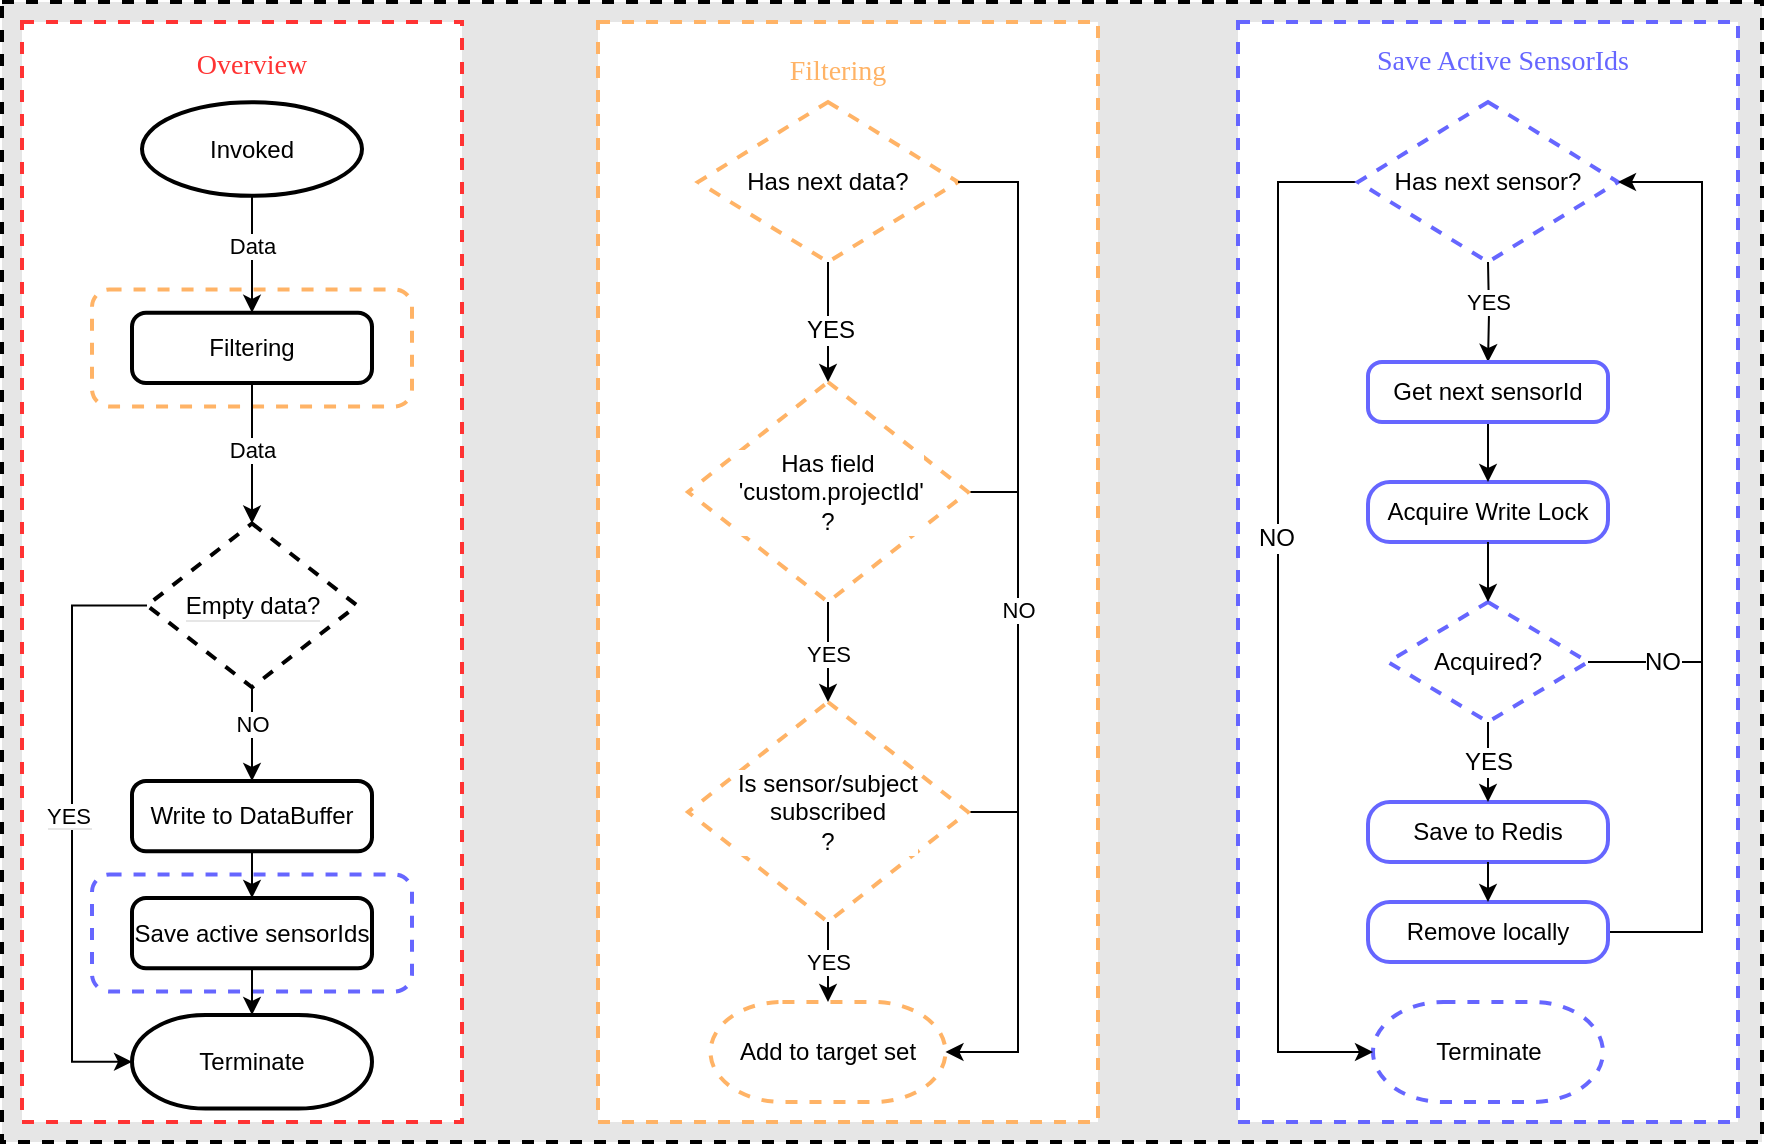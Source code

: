 <mxfile version="21.2.1" type="github">
  <diagram id="m2yf274t8tq8ouvesx9-" name="Page-1">
    <mxGraphModel dx="127" dy="1785" grid="1" gridSize="10" guides="1" tooltips="1" connect="1" arrows="1" fold="1" page="1" pageScale="1" pageWidth="827" pageHeight="1169" math="0" shadow="0">
      <root>
        <mxCell id="0" />
        <mxCell id="1" parent="0" />
        <mxCell id="IxIUvnr7p5IT17e-EOZR-23" value="" style="group" parent="1" vertex="1" connectable="0">
          <mxGeometry x="940" y="-140" width="880" height="570" as="geometry" />
        </mxCell>
        <mxCell id="zfzZaOAXR4KBhkY2sdG--199" value="" style="rounded=0;whiteSpace=wrap;html=1;dashed=1;labelBackgroundColor=#FFFFFF;strokeColor=#000000;strokeWidth=2;fontFamily=Helvetica;fontSize=12;fontColor=#6666FF;fillColor=#E6E6E6;gradientColor=none;" parent="IxIUvnr7p5IT17e-EOZR-23" vertex="1">
          <mxGeometry width="880" height="570" as="geometry" />
        </mxCell>
        <mxCell id="IxIUvnr7p5IT17e-EOZR-22" value="" style="group" parent="IxIUvnr7p5IT17e-EOZR-23" vertex="1" connectable="0">
          <mxGeometry x="10" y="10" width="858" height="550" as="geometry" />
        </mxCell>
        <mxCell id="zfzZaOAXR4KBhkY2sdG--196" value="" style="group" parent="IxIUvnr7p5IT17e-EOZR-22" vertex="1" connectable="0">
          <mxGeometry x="608" width="250" height="550" as="geometry" />
        </mxCell>
        <mxCell id="zfzZaOAXR4KBhkY2sdG--72" value="" style="rounded=0;whiteSpace=wrap;html=1;dashed=1;labelBackgroundColor=#E6E6E6;strokeColor=#6666FF;strokeWidth=2;fillColor=#FFFFFF;gradientColor=none;align=center;container=0;" parent="zfzZaOAXR4KBhkY2sdG--196" vertex="1">
          <mxGeometry width="250" height="550" as="geometry" />
        </mxCell>
        <mxCell id="zfzZaOAXR4KBhkY2sdG--116" value="Acquire Write Lock" style="rounded=1;whiteSpace=wrap;html=1;absoluteArcSize=1;arcSize=22;strokeWidth=2;strokeColor=#6666FF;align=center;container=0;" parent="zfzZaOAXR4KBhkY2sdG--196" vertex="1">
          <mxGeometry x="65" y="230" width="120" height="30" as="geometry" />
        </mxCell>
        <mxCell id="zfzZaOAXR4KBhkY2sdG--120" style="edgeStyle=orthogonalEdgeStyle;rounded=0;orthogonalLoop=1;jettySize=auto;html=1;entryX=0.5;entryY=0;entryDx=0;entryDy=0;labelBackgroundColor=#E6E6E6;align=center;" parent="zfzZaOAXR4KBhkY2sdG--196" source="zfzZaOAXR4KBhkY2sdG--118" target="zfzZaOAXR4KBhkY2sdG--116" edge="1">
          <mxGeometry relative="1" as="geometry" />
        </mxCell>
        <mxCell id="zfzZaOAXR4KBhkY2sdG--145" value="Save to Redis" style="rounded=1;whiteSpace=wrap;html=1;absoluteArcSize=1;arcSize=22;strokeWidth=2;strokeColor=#6666FF;align=center;container=0;" parent="zfzZaOAXR4KBhkY2sdG--196" vertex="1">
          <mxGeometry x="65" y="390" width="120" height="30" as="geometry" />
        </mxCell>
        <mxCell id="zfzZaOAXR4KBhkY2sdG--149" value="YES" style="edgeStyle=none;jumpStyle=arc;orthogonalLoop=1;jettySize=auto;html=1;labelBackgroundColor=#FFFFFF;fontFamily=Helvetica;fontSize=12;fontColor=#000000;endArrow=classic;endFill=1;elbow=vertical;align=center;" parent="zfzZaOAXR4KBhkY2sdG--196" source="zfzZaOAXR4KBhkY2sdG--146" target="zfzZaOAXR4KBhkY2sdG--145" edge="1">
          <mxGeometry relative="1" as="geometry" />
        </mxCell>
        <mxCell id="zfzZaOAXR4KBhkY2sdG--146" value="Acquired?" style="strokeWidth=2;html=1;shape=mxgraph.flowchart.decision;whiteSpace=wrap;rounded=1;dashed=1;labelBackgroundColor=#FFFFFF;strokeColor=#6666FF;fontFamily=Helvetica;fontSize=12;fontColor=#000000;fillColor=#FFFFFF;gradientColor=none;align=center;container=0;" parent="zfzZaOAXR4KBhkY2sdG--196" vertex="1">
          <mxGeometry x="75" y="290" width="100" height="60" as="geometry" />
        </mxCell>
        <mxCell id="zfzZaOAXR4KBhkY2sdG--147" style="edgeStyle=none;jumpStyle=arc;orthogonalLoop=1;jettySize=auto;html=1;entryX=0.5;entryY=0;entryDx=0;entryDy=0;entryPerimeter=0;labelBackgroundColor=#E6E6E6;fontFamily=Helvetica;fontSize=12;fontColor=#000000;endArrow=classic;endFill=1;elbow=vertical;align=center;" parent="zfzZaOAXR4KBhkY2sdG--196" source="zfzZaOAXR4KBhkY2sdG--116" target="zfzZaOAXR4KBhkY2sdG--146" edge="1">
          <mxGeometry relative="1" as="geometry" />
        </mxCell>
        <mxCell id="zfzZaOAXR4KBhkY2sdG--150" value="Terminate" style="strokeWidth=2;html=1;shape=mxgraph.flowchart.terminator;whiteSpace=wrap;rounded=1;dashed=1;labelBackgroundColor=#FFFFFF;strokeColor=#6666FF;fontFamily=Helvetica;fontSize=12;fontColor=#000000;fillColor=#FFFFFF;gradientColor=none;align=center;container=0;" parent="zfzZaOAXR4KBhkY2sdG--196" vertex="1">
          <mxGeometry x="67.5" y="490" width="115" height="50" as="geometry" />
        </mxCell>
        <mxCell id="zfzZaOAXR4KBhkY2sdG--188" style="edgeStyle=orthogonalEdgeStyle;rounded=0;jumpStyle=none;orthogonalLoop=1;jettySize=auto;html=1;labelBackgroundColor=#FFFFFF;fontFamily=Helvetica;fontSize=12;fontColor=#000000;startArrow=none;startFill=0;endArrow=none;endFill=0;elbow=vertical;align=center;" parent="zfzZaOAXR4KBhkY2sdG--196" source="zfzZaOAXR4KBhkY2sdG--179" edge="1">
          <mxGeometry relative="1" as="geometry">
            <mxPoint x="210" y="320" as="targetPoint" />
            <Array as="points">
              <mxPoint x="232" y="455" />
              <mxPoint x="232" y="320" />
            </Array>
          </mxGeometry>
        </mxCell>
        <mxCell id="zfzZaOAXR4KBhkY2sdG--179" value="Remove locally" style="rounded=1;whiteSpace=wrap;html=1;absoluteArcSize=1;arcSize=22;strokeWidth=2;strokeColor=#6666FF;align=center;container=0;" parent="zfzZaOAXR4KBhkY2sdG--196" vertex="1">
          <mxGeometry x="65" y="440" width="120" height="30" as="geometry" />
        </mxCell>
        <mxCell id="zfzZaOAXR4KBhkY2sdG--151" style="edgeStyle=none;jumpStyle=arc;orthogonalLoop=1;jettySize=auto;html=1;entryX=0.5;entryY=0;entryDx=0;entryDy=0;labelBackgroundColor=#FFFFFF;fontFamily=Helvetica;fontSize=12;fontColor=#000000;endArrow=classic;endFill=1;elbow=vertical;align=center;" parent="zfzZaOAXR4KBhkY2sdG--196" source="zfzZaOAXR4KBhkY2sdG--145" target="zfzZaOAXR4KBhkY2sdG--179" edge="1">
          <mxGeometry relative="1" as="geometry" />
        </mxCell>
        <mxCell id="zfzZaOAXR4KBhkY2sdG--184" style="edgeStyle=orthogonalEdgeStyle;rounded=0;jumpStyle=none;orthogonalLoop=1;jettySize=auto;html=1;entryX=0;entryY=0.5;entryDx=0;entryDy=0;entryPerimeter=0;labelBackgroundColor=#FFFFFF;fontFamily=Helvetica;fontSize=12;fontColor=#000000;startArrow=none;startFill=0;endArrow=classic;endFill=1;elbow=vertical;align=center;" parent="zfzZaOAXR4KBhkY2sdG--196" source="zfzZaOAXR4KBhkY2sdG--143" target="zfzZaOAXR4KBhkY2sdG--150" edge="1">
          <mxGeometry relative="1" as="geometry">
            <Array as="points">
              <mxPoint x="20" y="80" />
              <mxPoint x="20" y="515" />
            </Array>
          </mxGeometry>
        </mxCell>
        <mxCell id="zfzZaOAXR4KBhkY2sdG--186" value="NO" style="edgeLabel;html=1;align=center;verticalAlign=middle;resizable=0;points=[];fontSize=12;fontFamily=Helvetica;fontColor=#000000;container=0;" parent="zfzZaOAXR4KBhkY2sdG--184" vertex="1" connectable="0">
          <mxGeometry x="-0.166" y="-1" relative="1" as="geometry">
            <mxPoint as="offset" />
          </mxGeometry>
        </mxCell>
        <mxCell id="zfzZaOAXR4KBhkY2sdG--189" value="&lt;font color=&quot;#6666ff&quot; style=&quot;font-size: 14px;&quot; face=&quot;Comic Sans MS&quot;&gt;Save Active SensorIds&lt;/font&gt;" style="text;html=1;strokeColor=none;fillColor=none;align=center;verticalAlign=middle;whiteSpace=wrap;rounded=0;dashed=1;labelBackgroundColor=#FFFFFF;strokeWidth=2;container=0;" parent="zfzZaOAXR4KBhkY2sdG--196" vertex="1">
          <mxGeometry x="45" y="20" width="175" as="geometry" />
        </mxCell>
        <mxCell id="zfzZaOAXR4KBhkY2sdG--119" style="edgeStyle=orthogonalEdgeStyle;rounded=0;orthogonalLoop=1;jettySize=auto;html=1;entryX=0.5;entryY=0;entryDx=0;entryDy=0;labelBackgroundColor=#E6E6E6;align=center;" parent="zfzZaOAXR4KBhkY2sdG--196" target="zfzZaOAXR4KBhkY2sdG--118" edge="1">
          <mxGeometry relative="1" as="geometry">
            <mxPoint x="125" y="120" as="sourcePoint" />
          </mxGeometry>
        </mxCell>
        <mxCell id="zfzZaOAXR4KBhkY2sdG--121" value="YES" style="edgeLabel;html=1;align=center;verticalAlign=middle;resizable=0;points=[];container=0;" parent="zfzZaOAXR4KBhkY2sdG--119" vertex="1" connectable="0">
          <mxGeometry x="-0.72" relative="1" as="geometry">
            <mxPoint y="13" as="offset" />
          </mxGeometry>
        </mxCell>
        <mxCell id="zfzZaOAXR4KBhkY2sdG--118" value="Get next sensorId" style="rounded=1;whiteSpace=wrap;html=1;absoluteArcSize=1;arcSize=14;strokeWidth=2;strokeColor=#6666FF;align=center;container=0;" parent="zfzZaOAXR4KBhkY2sdG--196" vertex="1">
          <mxGeometry x="65" y="170" width="120" height="30" as="geometry" />
        </mxCell>
        <mxCell id="zfzZaOAXR4KBhkY2sdG--143" value="&lt;font color=&quot;#000000&quot; style=&quot;font-size: 12px;&quot; face=&quot;Helvetica&quot;&gt;Has next sensor?&lt;/font&gt;" style="strokeWidth=2;html=1;shape=mxgraph.flowchart.decision;whiteSpace=wrap;rounded=1;dashed=1;labelBackgroundColor=#FFFFFF;strokeColor=#6666FF;fontFamily=Comic Sans MS;fontSize=14;fontColor=#FFB366;fillColor=#FFFFFF;gradientColor=none;align=center;container=0;" parent="zfzZaOAXR4KBhkY2sdG--196" vertex="1">
          <mxGeometry x="60" y="40" width="130" height="80" as="geometry" />
        </mxCell>
        <mxCell id="zfzZaOAXR4KBhkY2sdG--182" style="edgeStyle=orthogonalEdgeStyle;jumpStyle=none;orthogonalLoop=1;jettySize=auto;html=1;entryX=1;entryY=0.5;entryDx=0;entryDy=0;entryPerimeter=0;labelBackgroundColor=#FFFFFF;fontFamily=Helvetica;fontSize=12;fontColor=#000000;startArrow=none;startFill=0;endArrow=classic;endFill=1;elbow=vertical;rounded=0;align=center;" parent="zfzZaOAXR4KBhkY2sdG--196" source="zfzZaOAXR4KBhkY2sdG--146" target="zfzZaOAXR4KBhkY2sdG--143" edge="1">
          <mxGeometry relative="1" as="geometry">
            <Array as="points">
              <mxPoint x="232" y="320" />
              <mxPoint x="232" y="80" />
            </Array>
          </mxGeometry>
        </mxCell>
        <mxCell id="zfzZaOAXR4KBhkY2sdG--183" value="NO" style="edgeLabel;html=1;align=center;verticalAlign=middle;resizable=0;points=[];fontSize=12;fontFamily=Helvetica;fontColor=#000000;container=0;" parent="zfzZaOAXR4KBhkY2sdG--182" vertex="1" connectable="0">
          <mxGeometry x="0.003" y="1" relative="1" as="geometry">
            <mxPoint x="-19" y="113" as="offset" />
          </mxGeometry>
        </mxCell>
        <mxCell id="IxIUvnr7p5IT17e-EOZR-20" value="" style="group" parent="IxIUvnr7p5IT17e-EOZR-22" vertex="1" connectable="0">
          <mxGeometry x="288" width="250" height="550" as="geometry" />
        </mxCell>
        <mxCell id="zfzZaOAXR4KBhkY2sdG--48" value="" style="rounded=0;whiteSpace=wrap;html=1;dashed=1;labelBackgroundColor=#E6E6E6;strokeColor=#FFB366;strokeWidth=2;fillColor=#FFFFFF;gradientColor=none;align=center;container=0;" parent="IxIUvnr7p5IT17e-EOZR-20" vertex="1">
          <mxGeometry width="250" height="550" as="geometry" />
        </mxCell>
        <mxCell id="zfzZaOAXR4KBhkY2sdG--135" style="rounded=0;orthogonalLoop=1;jettySize=auto;html=1;labelBackgroundColor=#E6E6E6;endArrow=none;endFill=0;jumpStyle=arc;align=center;" parent="IxIUvnr7p5IT17e-EOZR-20" source="zfzZaOAXR4KBhkY2sdG--122" edge="1">
          <mxGeometry relative="1" as="geometry">
            <mxPoint x="210" y="235" as="targetPoint" />
          </mxGeometry>
        </mxCell>
        <mxCell id="zfzZaOAXR4KBhkY2sdG--122" value="Has field&lt;br&gt;&amp;nbsp;&#39;custom.projectId&#39;&lt;br&gt;?" style="strokeWidth=2;html=1;shape=mxgraph.flowchart.decision;whiteSpace=wrap;rounded=1;dashed=1;labelBackgroundColor=#FFFFFF;strokeColor=#FFB366;fillColor=#FFFFFF;gradientColor=none;align=center;container=0;" parent="IxIUvnr7p5IT17e-EOZR-20" vertex="1">
          <mxGeometry x="45" y="180" width="140" height="110" as="geometry" />
        </mxCell>
        <mxCell id="zfzZaOAXR4KBhkY2sdG--123" value="Add to target set" style="strokeWidth=2;html=1;shape=mxgraph.flowchart.terminator;whiteSpace=wrap;rounded=1;dashed=1;labelBackgroundColor=#FFFFFF;strokeColor=#FFB366;fillColor=#FFFFFF;gradientColor=none;align=center;container=0;" parent="IxIUvnr7p5IT17e-EOZR-20" vertex="1">
          <mxGeometry x="56.25" y="490" width="117.5" height="50" as="geometry" />
        </mxCell>
        <mxCell id="zfzZaOAXR4KBhkY2sdG--129" style="edgeStyle=orthogonalEdgeStyle;rounded=0;orthogonalLoop=1;jettySize=auto;html=1;entryX=0.5;entryY=0;entryDx=0;entryDy=0;entryPerimeter=0;labelBackgroundColor=#E6E6E6;align=center;" parent="IxIUvnr7p5IT17e-EOZR-20" source="zfzZaOAXR4KBhkY2sdG--124" target="zfzZaOAXR4KBhkY2sdG--123" edge="1">
          <mxGeometry relative="1" as="geometry" />
        </mxCell>
        <mxCell id="zfzZaOAXR4KBhkY2sdG--131" value="YES" style="edgeLabel;html=1;align=center;verticalAlign=middle;resizable=0;points=[];container=0;" parent="zfzZaOAXR4KBhkY2sdG--129" vertex="1" connectable="0">
          <mxGeometry x="-0.8" y="2" relative="1" as="geometry">
            <mxPoint x="-2" y="16" as="offset" />
          </mxGeometry>
        </mxCell>
        <mxCell id="zfzZaOAXR4KBhkY2sdG--140" style="jumpStyle=arc;orthogonalLoop=1;jettySize=auto;html=1;labelBackgroundColor=#E6E6E6;fontFamily=Comic Sans MS;fontSize=14;fontColor=#FFB366;endArrow=none;endFill=0;elbow=vertical;align=center;" parent="IxIUvnr7p5IT17e-EOZR-20" source="zfzZaOAXR4KBhkY2sdG--124" edge="1">
          <mxGeometry relative="1" as="geometry">
            <mxPoint x="210" y="395" as="targetPoint" />
          </mxGeometry>
        </mxCell>
        <mxCell id="zfzZaOAXR4KBhkY2sdG--124" value="Is sensor/subject&lt;br&gt;subscribed&lt;br&gt;?" style="strokeWidth=2;html=1;shape=mxgraph.flowchart.decision;whiteSpace=wrap;rounded=1;dashed=1;labelBackgroundColor=#FFFFFF;strokeColor=#FFB366;fillColor=#FFFFFF;gradientColor=none;align=center;container=0;" parent="IxIUvnr7p5IT17e-EOZR-20" vertex="1">
          <mxGeometry x="45" y="340" width="140" height="110" as="geometry" />
        </mxCell>
        <mxCell id="zfzZaOAXR4KBhkY2sdG--127" style="edgeStyle=orthogonalEdgeStyle;rounded=0;orthogonalLoop=1;jettySize=auto;html=1;entryX=0.5;entryY=0;entryDx=0;entryDy=0;entryPerimeter=0;labelBackgroundColor=#E6E6E6;align=center;" parent="IxIUvnr7p5IT17e-EOZR-20" source="zfzZaOAXR4KBhkY2sdG--122" target="zfzZaOAXR4KBhkY2sdG--124" edge="1">
          <mxGeometry relative="1" as="geometry" />
        </mxCell>
        <mxCell id="zfzZaOAXR4KBhkY2sdG--130" value="YES" style="edgeLabel;html=1;align=center;verticalAlign=middle;resizable=0;points=[];container=0;" parent="zfzZaOAXR4KBhkY2sdG--127" vertex="1" connectable="0">
          <mxGeometry x="0.2" y="-1" relative="1" as="geometry">
            <mxPoint x="1" y="-4" as="offset" />
          </mxGeometry>
        </mxCell>
        <mxCell id="zfzZaOAXR4KBhkY2sdG--136" value="&lt;font color=&quot;#ffb366&quot; style=&quot;font-size: 14px;&quot; face=&quot;Comic Sans MS&quot;&gt;Filtering&lt;/font&gt;" style="text;html=1;strokeColor=none;fillColor=none;align=center;verticalAlign=middle;whiteSpace=wrap;rounded=0;dashed=1;labelBackgroundColor=#FFFFFF;strokeWidth=2;container=0;" parent="IxIUvnr7p5IT17e-EOZR-20" vertex="1">
          <mxGeometry x="90" y="10" width="60" height="30" as="geometry" />
        </mxCell>
        <mxCell id="zfzZaOAXR4KBhkY2sdG--190" style="edgeStyle=orthogonalEdgeStyle;rounded=0;jumpStyle=none;orthogonalLoop=1;jettySize=auto;html=1;entryX=0.5;entryY=0;entryDx=0;entryDy=0;entryPerimeter=0;labelBackgroundColor=#FFFFFF;strokeColor=#000000;fontFamily=Helvetica;fontSize=12;fontColor=#000000;startArrow=none;startFill=0;endArrow=classic;endFill=1;elbow=vertical;align=center;" parent="IxIUvnr7p5IT17e-EOZR-20" source="zfzZaOAXR4KBhkY2sdG--141" target="zfzZaOAXR4KBhkY2sdG--122" edge="1">
          <mxGeometry relative="1" as="geometry" />
        </mxCell>
        <mxCell id="zfzZaOAXR4KBhkY2sdG--191" value="YES" style="edgeLabel;html=1;align=center;verticalAlign=middle;resizable=0;points=[];fontSize=12;fontFamily=Helvetica;fontColor=#000000;container=0;" parent="zfzZaOAXR4KBhkY2sdG--190" vertex="1" connectable="0">
          <mxGeometry x="0.139" y="1" relative="1" as="geometry">
            <mxPoint as="offset" />
          </mxGeometry>
        </mxCell>
        <mxCell id="zfzZaOAXR4KBhkY2sdG--141" value="&lt;font color=&quot;#000000&quot; style=&quot;font-size: 12px;&quot; face=&quot;Helvetica&quot;&gt;Has next data?&lt;/font&gt;" style="strokeWidth=2;html=1;shape=mxgraph.flowchart.decision;whiteSpace=wrap;rounded=1;dashed=1;labelBackgroundColor=#FFFFFF;strokeColor=#FFB366;fontFamily=Comic Sans MS;fontSize=14;fontColor=#FFB366;fillColor=#FFFFFF;gradientColor=none;align=center;container=0;" parent="IxIUvnr7p5IT17e-EOZR-20" vertex="1">
          <mxGeometry x="50" y="40" width="130" height="80" as="geometry" />
        </mxCell>
        <mxCell id="zfzZaOAXR4KBhkY2sdG--133" style="edgeStyle=orthogonalEdgeStyle;rounded=0;orthogonalLoop=1;jettySize=auto;html=1;entryX=1;entryY=0.5;entryDx=0;entryDy=0;entryPerimeter=0;labelBackgroundColor=#E6E6E6;exitX=1;exitY=0.5;exitDx=0;exitDy=0;exitPerimeter=0;align=center;" parent="IxIUvnr7p5IT17e-EOZR-20" source="zfzZaOAXR4KBhkY2sdG--141" target="zfzZaOAXR4KBhkY2sdG--123" edge="1">
          <mxGeometry relative="1" as="geometry">
            <mxPoint x="180" y="100" as="sourcePoint" />
            <Array as="points">
              <mxPoint x="210" y="80" />
              <mxPoint x="210" y="515" />
            </Array>
          </mxGeometry>
        </mxCell>
        <mxCell id="zfzZaOAXR4KBhkY2sdG--134" value="NO" style="edgeLabel;html=1;align=center;verticalAlign=middle;resizable=0;points=[];container=0;" parent="zfzZaOAXR4KBhkY2sdG--133" vertex="1" connectable="0">
          <mxGeometry x="-0.131" y="-4" relative="1" as="geometry">
            <mxPoint x="4" y="26" as="offset" />
          </mxGeometry>
        </mxCell>
        <mxCell id="IxIUvnr7p5IT17e-EOZR-21" value="" style="group" parent="IxIUvnr7p5IT17e-EOZR-22" vertex="1" connectable="0">
          <mxGeometry width="220" height="550" as="geometry" />
        </mxCell>
        <mxCell id="zfzZaOAXR4KBhkY2sdG--44" value="" style="rounded=0;whiteSpace=wrap;html=1;dashed=1;labelBackgroundColor=#E6E6E6;strokeColor=#FF3333;strokeWidth=2;fillColor=#FFFFFF;gradientColor=none;align=center;container=0;" parent="IxIUvnr7p5IT17e-EOZR-21" vertex="1">
          <mxGeometry width="220" height="550" as="geometry" />
        </mxCell>
        <mxCell id="IxIUvnr7p5IT17e-EOZR-19" value="" style="group" parent="IxIUvnr7p5IT17e-EOZR-21" vertex="1" connectable="0">
          <mxGeometry x="25" y="6.7" width="170" height="536.596" as="geometry" />
        </mxCell>
        <mxCell id="zfzZaOAXR4KBhkY2sdG--39" value="" style="rounded=1;whiteSpace=wrap;html=1;dashed=1;labelBackgroundColor=#E6E6E6;strokeWidth=2;fillColor=#FFFFFF;gradientColor=none;strokeColor=#6666FF;align=center;container=0;" parent="IxIUvnr7p5IT17e-EOZR-19" vertex="1">
          <mxGeometry x="10" y="419.574" width="160" height="58.511" as="geometry" />
        </mxCell>
        <mxCell id="zfzZaOAXR4KBhkY2sdG--38" value="" style="rounded=1;whiteSpace=wrap;html=1;dashed=1;labelBackgroundColor=#E6E6E6;strokeWidth=2;fillColor=#FFFFFF;gradientColor=none;strokeColor=#FFB366;align=center;container=0;" parent="IxIUvnr7p5IT17e-EOZR-19" vertex="1">
          <mxGeometry x="10" y="127.021" width="160" height="58.511" as="geometry" />
        </mxCell>
        <mxCell id="zfzZaOAXR4KBhkY2sdG--1" value="Terminate" style="strokeWidth=2;html=1;shape=mxgraph.flowchart.terminator;whiteSpace=wrap;align=center;container=0;" parent="IxIUvnr7p5IT17e-EOZR-19" vertex="1">
          <mxGeometry x="30" y="489.787" width="120" height="46.809" as="geometry" />
        </mxCell>
        <mxCell id="zfzZaOAXR4KBhkY2sdG--2" value="Invoked" style="strokeWidth=2;html=1;shape=mxgraph.flowchart.start_1;whiteSpace=wrap;align=center;container=0;" parent="IxIUvnr7p5IT17e-EOZR-19" vertex="1">
          <mxGeometry x="35" y="33.404" width="110" height="46.809" as="geometry" />
        </mxCell>
        <mxCell id="zfzZaOAXR4KBhkY2sdG--3" value="Filtering" style="rounded=1;whiteSpace=wrap;html=1;absoluteArcSize=1;arcSize=14;strokeWidth=2;align=center;container=0;" parent="IxIUvnr7p5IT17e-EOZR-19" vertex="1">
          <mxGeometry x="30" y="138.723" width="120" height="35.106" as="geometry" />
        </mxCell>
        <mxCell id="zfzZaOAXR4KBhkY2sdG--4" style="edgeStyle=orthogonalEdgeStyle;rounded=0;orthogonalLoop=1;jettySize=auto;html=1;entryX=0.5;entryY=0;entryDx=0;entryDy=0;align=center;" parent="IxIUvnr7p5IT17e-EOZR-19" source="zfzZaOAXR4KBhkY2sdG--2" target="zfzZaOAXR4KBhkY2sdG--3" edge="1">
          <mxGeometry relative="1" as="geometry" />
        </mxCell>
        <mxCell id="zfzZaOAXR4KBhkY2sdG--5" value="Data" style="edgeLabel;html=1;align=center;verticalAlign=middle;resizable=0;points=[];labelBackgroundColor=#FFFFFF;container=0;" parent="zfzZaOAXR4KBhkY2sdG--4" vertex="1" connectable="0">
          <mxGeometry x="-0.143" y="3" relative="1" as="geometry">
            <mxPoint x="-3" as="offset" />
          </mxGeometry>
        </mxCell>
        <mxCell id="zfzZaOAXR4KBhkY2sdG--21" style="edgeStyle=orthogonalEdgeStyle;rounded=0;orthogonalLoop=1;jettySize=auto;html=1;entryX=0;entryY=0.5;entryDx=0;entryDy=0;entryPerimeter=0;exitX=0;exitY=0.5;exitDx=0;exitDy=0;exitPerimeter=0;align=center;" parent="IxIUvnr7p5IT17e-EOZR-19" source="zfzZaOAXR4KBhkY2sdG--33" target="zfzZaOAXR4KBhkY2sdG--1" edge="1">
          <mxGeometry relative="1" as="geometry">
            <mxPoint x="30" y="285" as="sourcePoint" />
            <Array as="points">
              <mxPoint y="285" />
              <mxPoint y="513.191" />
            </Array>
          </mxGeometry>
        </mxCell>
        <mxCell id="zfzZaOAXR4KBhkY2sdG--23" value="&lt;span style=&quot;background-color: rgb(255, 255, 255);&quot;&gt;YES&lt;/span&gt;" style="edgeLabel;html=1;align=center;verticalAlign=middle;resizable=0;points=[];labelBackgroundColor=#E6E6E6;container=0;" parent="zfzZaOAXR4KBhkY2sdG--21" vertex="1" connectable="0">
          <mxGeometry x="-0.033" y="-2" relative="1" as="geometry">
            <mxPoint as="offset" />
          </mxGeometry>
        </mxCell>
        <mxCell id="zfzZaOAXR4KBhkY2sdG--37" style="edgeStyle=orthogonalEdgeStyle;rounded=0;orthogonalLoop=1;jettySize=auto;html=1;entryX=0.5;entryY=0;entryDx=0;entryDy=0;entryPerimeter=0;labelBackgroundColor=#E6E6E6;align=center;" parent="IxIUvnr7p5IT17e-EOZR-19" source="zfzZaOAXR4KBhkY2sdG--17" target="zfzZaOAXR4KBhkY2sdG--1" edge="1">
          <mxGeometry relative="1" as="geometry" />
        </mxCell>
        <mxCell id="zfzZaOAXR4KBhkY2sdG--17" value="Save active sensorIds" style="rounded=1;whiteSpace=wrap;html=1;absoluteArcSize=1;arcSize=14;strokeWidth=2;align=center;container=0;" parent="IxIUvnr7p5IT17e-EOZR-19" vertex="1">
          <mxGeometry x="30" y="431.277" width="120" height="35.106" as="geometry" />
        </mxCell>
        <mxCell id="zfzZaOAXR4KBhkY2sdG--36" style="edgeStyle=orthogonalEdgeStyle;rounded=0;orthogonalLoop=1;jettySize=auto;html=1;entryX=0.5;entryY=0;entryDx=0;entryDy=0;labelBackgroundColor=#E6E6E6;align=center;" parent="IxIUvnr7p5IT17e-EOZR-19" source="zfzZaOAXR4KBhkY2sdG--27" target="zfzZaOAXR4KBhkY2sdG--17" edge="1">
          <mxGeometry relative="1" as="geometry" />
        </mxCell>
        <mxCell id="zfzZaOAXR4KBhkY2sdG--27" value="Write to DataBuffer" style="rounded=1;whiteSpace=wrap;html=1;absoluteArcSize=1;arcSize=14;strokeWidth=2;align=center;container=0;" parent="IxIUvnr7p5IT17e-EOZR-19" vertex="1">
          <mxGeometry x="30" y="372.766" width="120" height="35.106" as="geometry" />
        </mxCell>
        <mxCell id="zfzZaOAXR4KBhkY2sdG--34" style="edgeStyle=orthogonalEdgeStyle;rounded=0;orthogonalLoop=1;jettySize=auto;html=1;entryX=0.5;entryY=0;entryDx=0;entryDy=0;labelBackgroundColor=#E6E6E6;align=center;" parent="IxIUvnr7p5IT17e-EOZR-19" source="zfzZaOAXR4KBhkY2sdG--33" target="zfzZaOAXR4KBhkY2sdG--27" edge="1">
          <mxGeometry relative="1" as="geometry" />
        </mxCell>
        <mxCell id="zfzZaOAXR4KBhkY2sdG--35" value="NO" style="edgeLabel;html=1;align=center;verticalAlign=middle;resizable=0;points=[];labelBackgroundColor=#FFFFFF;container=0;" parent="zfzZaOAXR4KBhkY2sdG--34" vertex="1" connectable="0">
          <mxGeometry x="-0.236" relative="1" as="geometry">
            <mxPoint as="offset" />
          </mxGeometry>
        </mxCell>
        <mxCell id="zfzZaOAXR4KBhkY2sdG--117" value="" style="edgeStyle=orthogonalEdgeStyle;rounded=0;orthogonalLoop=1;jettySize=auto;html=1;labelBackgroundColor=#E6E6E6;align=center;startArrow=none;startFill=0;endArrow=none;endFill=0;" parent="IxIUvnr7p5IT17e-EOZR-19" source="zfzZaOAXR4KBhkY2sdG--33" target="zfzZaOAXR4KBhkY2sdG--3" edge="1">
          <mxGeometry relative="1" as="geometry" />
        </mxCell>
        <mxCell id="zfzZaOAXR4KBhkY2sdG--33" value="&lt;span style=&quot;background-color: rgb(255, 255, 255);&quot;&gt;Empty data?&lt;/span&gt;" style="strokeWidth=2;html=1;shape=mxgraph.flowchart.decision;whiteSpace=wrap;rounded=0;dashed=1;labelBackgroundColor=#E6E6E6;fillColor=#FFFFFF;gradientColor=none;align=center;container=0;" parent="IxIUvnr7p5IT17e-EOZR-19" vertex="1">
          <mxGeometry x="37.5" y="244.043" width="105" height="81.915" as="geometry" />
        </mxCell>
        <mxCell id="zfzZaOAXR4KBhkY2sdG--9" style="edgeStyle=orthogonalEdgeStyle;rounded=0;orthogonalLoop=1;jettySize=auto;html=1;entryX=0.5;entryY=0;entryDx=0;entryDy=0;entryPerimeter=0;align=center;" parent="IxIUvnr7p5IT17e-EOZR-19" source="zfzZaOAXR4KBhkY2sdG--3" target="zfzZaOAXR4KBhkY2sdG--33" edge="1">
          <mxGeometry relative="1" as="geometry">
            <mxPoint x="90" y="232.34" as="targetPoint" />
          </mxGeometry>
        </mxCell>
        <mxCell id="zfzZaOAXR4KBhkY2sdG--31" value="Data" style="edgeLabel;html=1;align=center;verticalAlign=middle;resizable=0;points=[];container=0;" parent="zfzZaOAXR4KBhkY2sdG--9" vertex="1" connectable="0">
          <mxGeometry x="0.28" y="2" relative="1" as="geometry">
            <mxPoint x="-2" y="-12" as="offset" />
          </mxGeometry>
        </mxCell>
        <mxCell id="IxIUvnr7p5IT17e-EOZR-18" value="&lt;font color=&quot;#ff3333&quot; style=&quot;font-size: 14px;&quot; face=&quot;Comic Sans MS&quot;&gt;Overview&lt;/font&gt;" style="text;html=1;strokeColor=none;fillColor=none;align=center;verticalAlign=middle;whiteSpace=wrap;rounded=0;dashed=1;labelBackgroundColor=#FFFFFF;strokeWidth=2;container=0;" parent="IxIUvnr7p5IT17e-EOZR-19" vertex="1">
          <mxGeometry x="60" width="60" height="30" as="geometry" />
        </mxCell>
      </root>
    </mxGraphModel>
  </diagram>
</mxfile>

